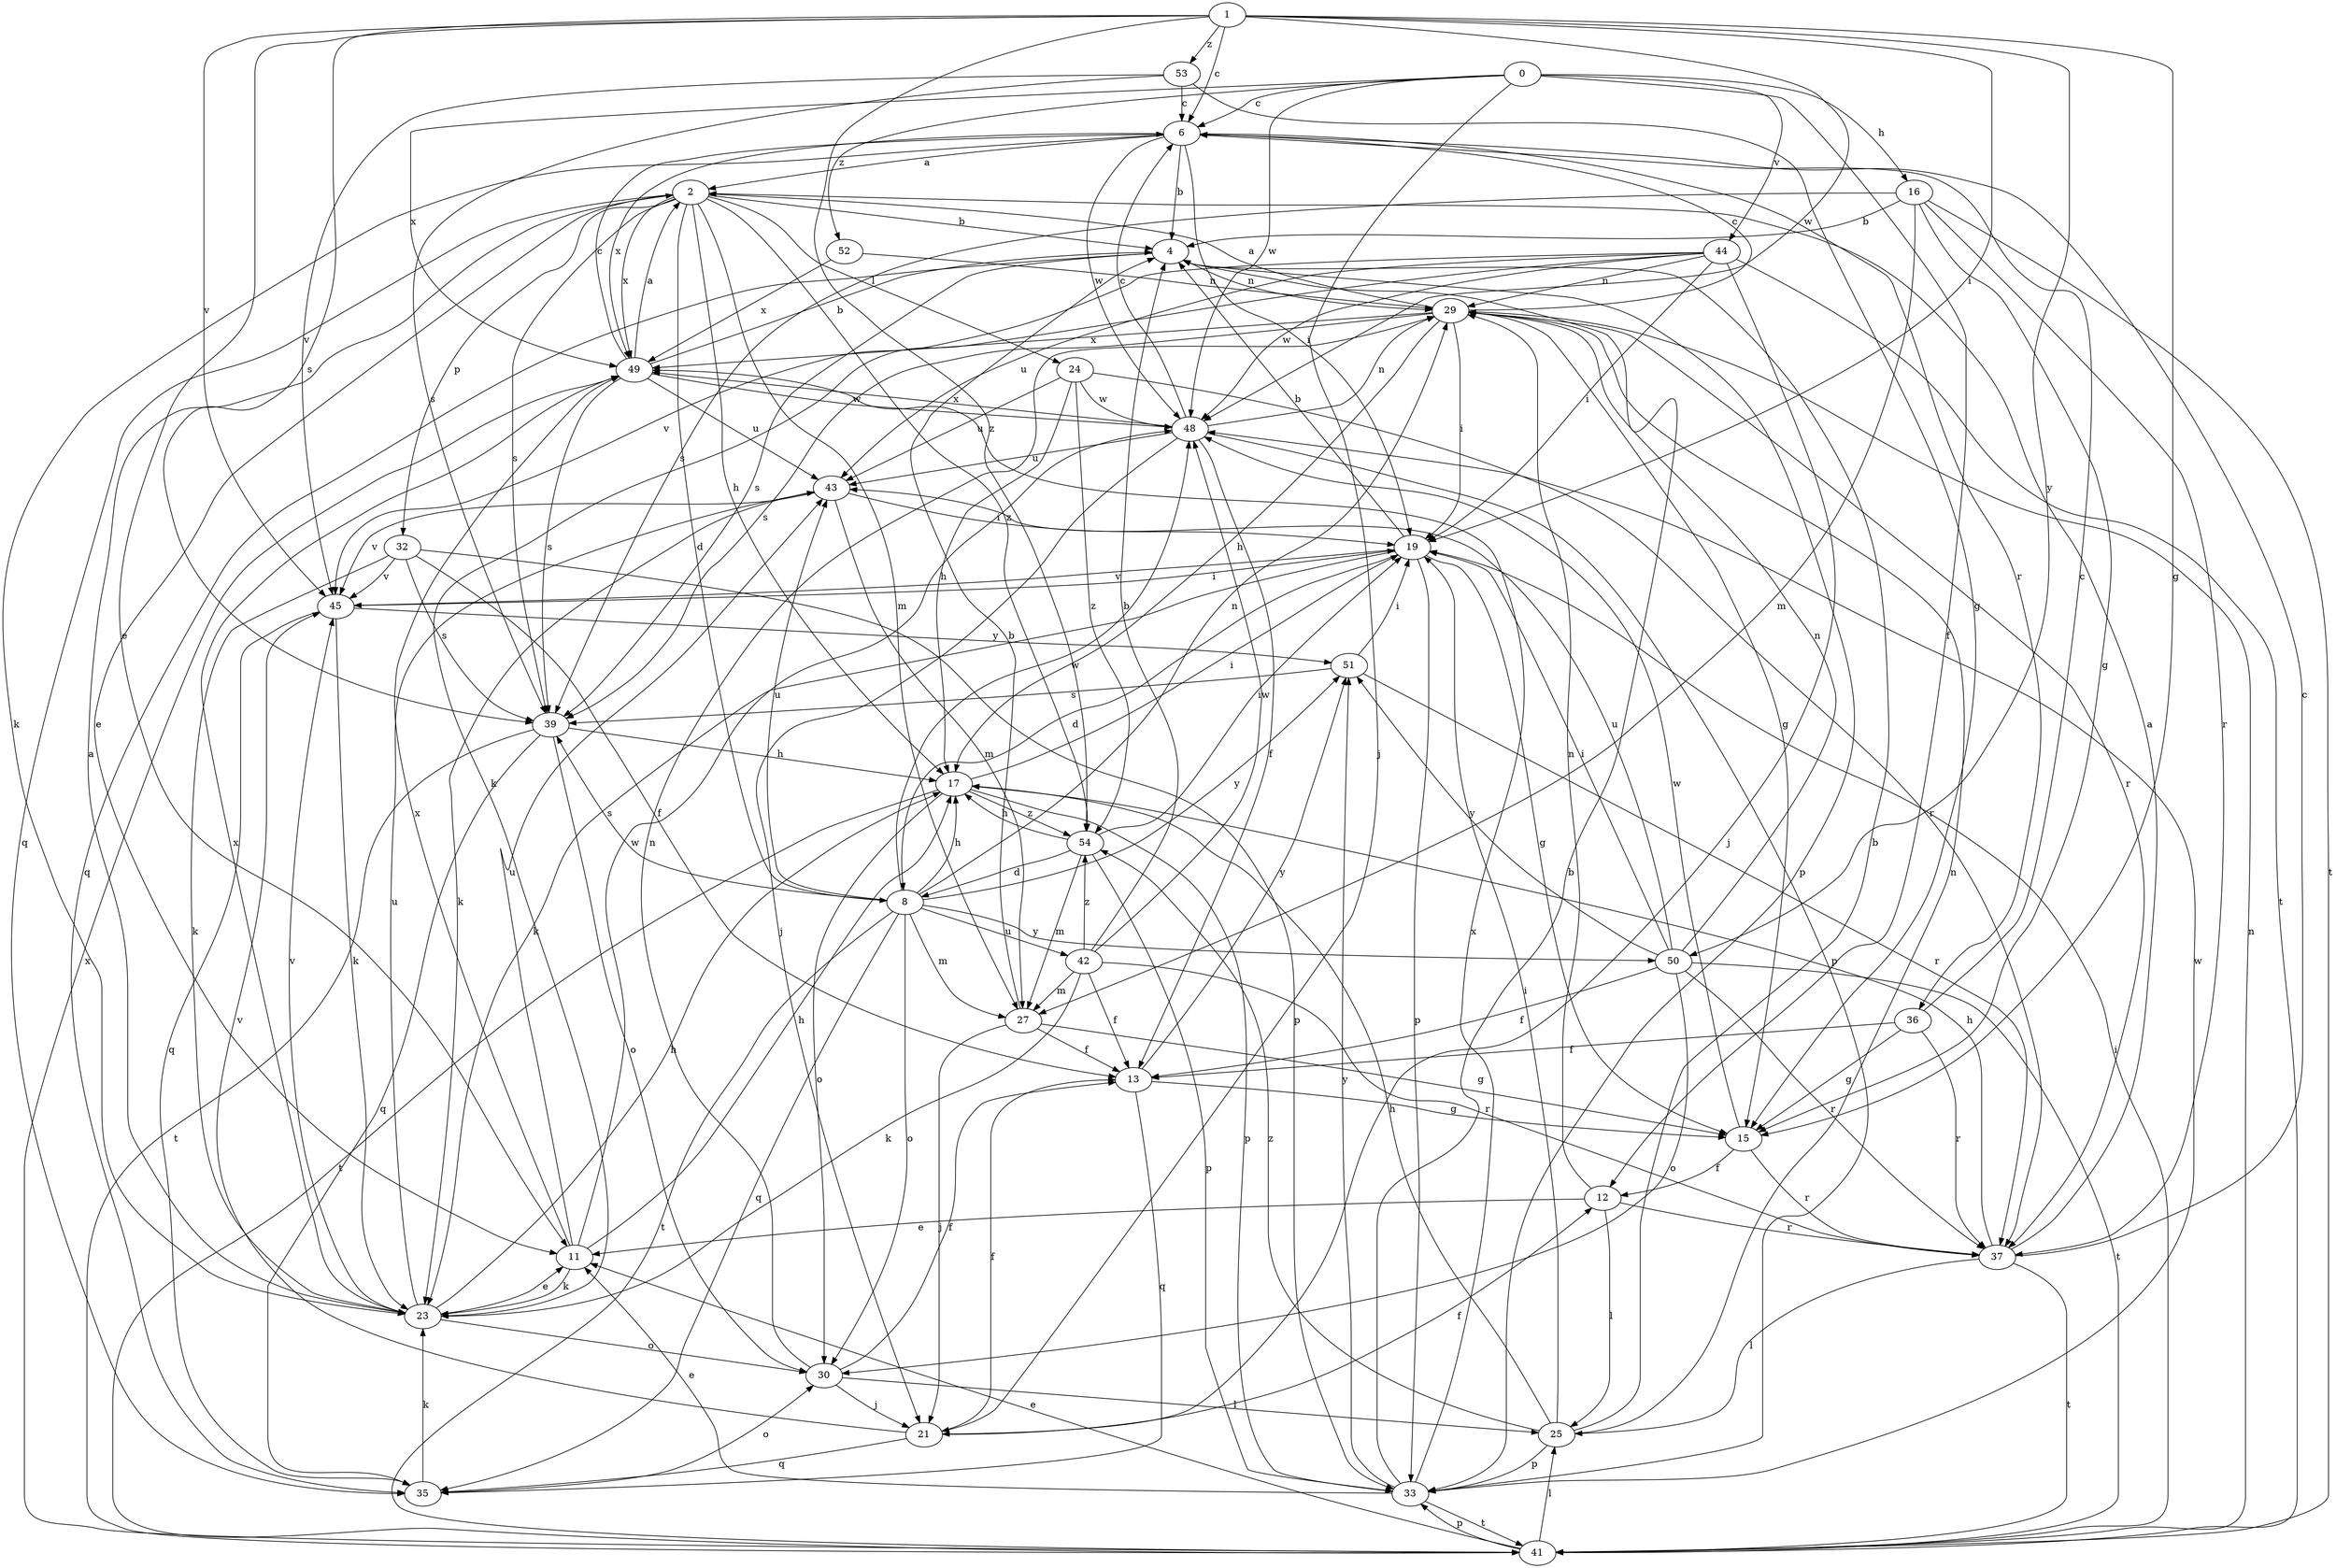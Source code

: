 strict digraph  {
0;
1;
2;
4;
6;
8;
11;
12;
13;
15;
16;
17;
19;
21;
23;
24;
25;
27;
29;
30;
32;
33;
35;
36;
37;
39;
41;
42;
43;
44;
45;
48;
49;
50;
51;
52;
53;
54;
0 -> 6  [label=c];
0 -> 12  [label=f];
0 -> 16  [label=h];
0 -> 21  [label=j];
0 -> 44  [label=v];
0 -> 48  [label=w];
0 -> 49  [label=x];
0 -> 52  [label=z];
1 -> 6  [label=c];
1 -> 11  [label=e];
1 -> 15  [label=g];
1 -> 19  [label=i];
1 -> 39  [label=s];
1 -> 45  [label=v];
1 -> 48  [label=w];
1 -> 50  [label=y];
1 -> 53  [label=z];
1 -> 54  [label=z];
2 -> 4  [label=b];
2 -> 8  [label=d];
2 -> 11  [label=e];
2 -> 17  [label=h];
2 -> 24  [label=l];
2 -> 27  [label=m];
2 -> 32  [label=p];
2 -> 35  [label=q];
2 -> 39  [label=s];
2 -> 49  [label=x];
2 -> 54  [label=z];
4 -> 29  [label=n];
4 -> 33  [label=p];
4 -> 35  [label=q];
4 -> 39  [label=s];
6 -> 2  [label=a];
6 -> 4  [label=b];
6 -> 19  [label=i];
6 -> 23  [label=k];
6 -> 36  [label=r];
6 -> 48  [label=w];
6 -> 49  [label=x];
8 -> 17  [label=h];
8 -> 27  [label=m];
8 -> 29  [label=n];
8 -> 30  [label=o];
8 -> 35  [label=q];
8 -> 39  [label=s];
8 -> 41  [label=t];
8 -> 42  [label=u];
8 -> 43  [label=u];
8 -> 48  [label=w];
8 -> 50  [label=y];
8 -> 51  [label=y];
11 -> 17  [label=h];
11 -> 23  [label=k];
11 -> 43  [label=u];
11 -> 48  [label=w];
11 -> 49  [label=x];
12 -> 11  [label=e];
12 -> 25  [label=l];
12 -> 29  [label=n];
12 -> 37  [label=r];
13 -> 15  [label=g];
13 -> 35  [label=q];
13 -> 51  [label=y];
15 -> 12  [label=f];
15 -> 37  [label=r];
15 -> 48  [label=w];
16 -> 4  [label=b];
16 -> 15  [label=g];
16 -> 27  [label=m];
16 -> 37  [label=r];
16 -> 39  [label=s];
16 -> 41  [label=t];
17 -> 19  [label=i];
17 -> 30  [label=o];
17 -> 33  [label=p];
17 -> 41  [label=t];
17 -> 54  [label=z];
19 -> 4  [label=b];
19 -> 8  [label=d];
19 -> 15  [label=g];
19 -> 23  [label=k];
19 -> 33  [label=p];
19 -> 45  [label=v];
21 -> 12  [label=f];
21 -> 13  [label=f];
21 -> 35  [label=q];
21 -> 45  [label=v];
23 -> 2  [label=a];
23 -> 11  [label=e];
23 -> 17  [label=h];
23 -> 30  [label=o];
23 -> 43  [label=u];
23 -> 45  [label=v];
23 -> 49  [label=x];
24 -> 17  [label=h];
24 -> 37  [label=r];
24 -> 43  [label=u];
24 -> 48  [label=w];
24 -> 54  [label=z];
25 -> 4  [label=b];
25 -> 17  [label=h];
25 -> 19  [label=i];
25 -> 29  [label=n];
25 -> 33  [label=p];
25 -> 54  [label=z];
27 -> 4  [label=b];
27 -> 13  [label=f];
27 -> 15  [label=g];
27 -> 21  [label=j];
29 -> 2  [label=a];
29 -> 6  [label=c];
29 -> 15  [label=g];
29 -> 17  [label=h];
29 -> 19  [label=i];
29 -> 37  [label=r];
29 -> 39  [label=s];
29 -> 49  [label=x];
30 -> 13  [label=f];
30 -> 21  [label=j];
30 -> 25  [label=l];
30 -> 29  [label=n];
32 -> 13  [label=f];
32 -> 23  [label=k];
32 -> 33  [label=p];
32 -> 39  [label=s];
32 -> 45  [label=v];
33 -> 4  [label=b];
33 -> 11  [label=e];
33 -> 41  [label=t];
33 -> 48  [label=w];
33 -> 49  [label=x];
33 -> 51  [label=y];
35 -> 23  [label=k];
35 -> 30  [label=o];
36 -> 6  [label=c];
36 -> 13  [label=f];
36 -> 15  [label=g];
36 -> 37  [label=r];
37 -> 2  [label=a];
37 -> 6  [label=c];
37 -> 17  [label=h];
37 -> 25  [label=l];
37 -> 41  [label=t];
39 -> 17  [label=h];
39 -> 30  [label=o];
39 -> 35  [label=q];
39 -> 41  [label=t];
41 -> 11  [label=e];
41 -> 19  [label=i];
41 -> 25  [label=l];
41 -> 29  [label=n];
41 -> 33  [label=p];
41 -> 49  [label=x];
42 -> 4  [label=b];
42 -> 13  [label=f];
42 -> 23  [label=k];
42 -> 27  [label=m];
42 -> 37  [label=r];
42 -> 48  [label=w];
42 -> 54  [label=z];
43 -> 19  [label=i];
43 -> 23  [label=k];
43 -> 27  [label=m];
43 -> 45  [label=v];
44 -> 19  [label=i];
44 -> 21  [label=j];
44 -> 23  [label=k];
44 -> 29  [label=n];
44 -> 41  [label=t];
44 -> 43  [label=u];
44 -> 45  [label=v];
44 -> 48  [label=w];
45 -> 19  [label=i];
45 -> 23  [label=k];
45 -> 35  [label=q];
45 -> 51  [label=y];
48 -> 6  [label=c];
48 -> 13  [label=f];
48 -> 21  [label=j];
48 -> 29  [label=n];
48 -> 33  [label=p];
48 -> 43  [label=u];
48 -> 49  [label=x];
49 -> 2  [label=a];
49 -> 4  [label=b];
49 -> 6  [label=c];
49 -> 39  [label=s];
49 -> 43  [label=u];
49 -> 48  [label=w];
50 -> 13  [label=f];
50 -> 19  [label=i];
50 -> 29  [label=n];
50 -> 30  [label=o];
50 -> 37  [label=r];
50 -> 41  [label=t];
50 -> 43  [label=u];
50 -> 51  [label=y];
51 -> 19  [label=i];
51 -> 37  [label=r];
51 -> 39  [label=s];
52 -> 29  [label=n];
52 -> 49  [label=x];
53 -> 6  [label=c];
53 -> 15  [label=g];
53 -> 39  [label=s];
53 -> 45  [label=v];
54 -> 8  [label=d];
54 -> 17  [label=h];
54 -> 19  [label=i];
54 -> 27  [label=m];
54 -> 33  [label=p];
}
